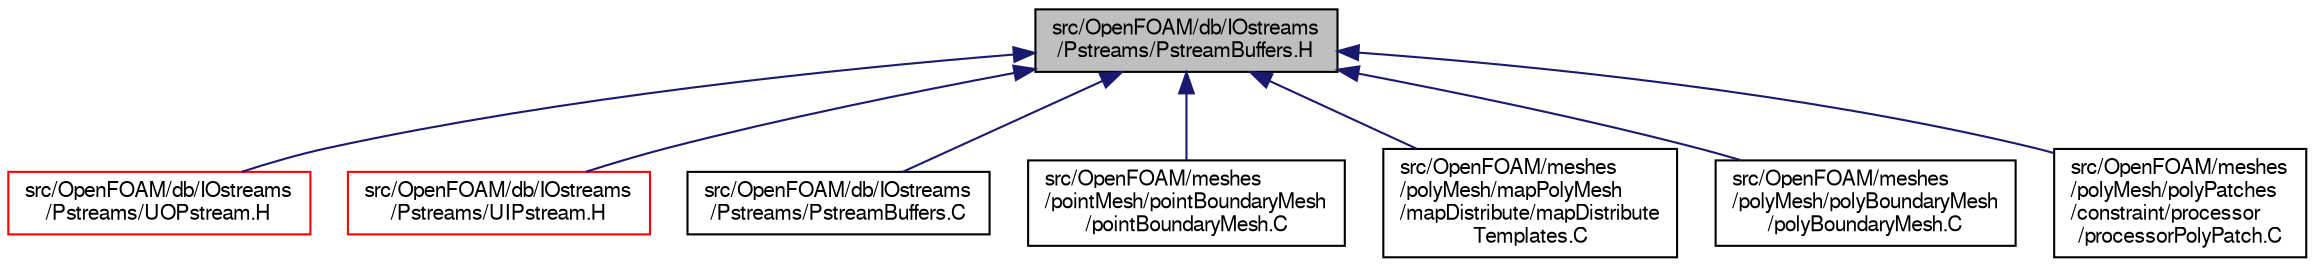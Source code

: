 digraph "src/OpenFOAM/db/IOstreams/Pstreams/PstreamBuffers.H"
{
  bgcolor="transparent";
  edge [fontname="FreeSans",fontsize="10",labelfontname="FreeSans",labelfontsize="10"];
  node [fontname="FreeSans",fontsize="10",shape=record];
  Node70 [label="src/OpenFOAM/db/IOstreams\l/Pstreams/PstreamBuffers.H",height=0.2,width=0.4,color="black", fillcolor="grey75", style="filled", fontcolor="black"];
  Node70 -> Node71 [dir="back",color="midnightblue",fontsize="10",style="solid",fontname="FreeSans"];
  Node71 [label="src/OpenFOAM/db/IOstreams\l/Pstreams/UOPstream.H",height=0.2,width=0.4,color="red",URL="$a09158.html"];
  Node70 -> Node83 [dir="back",color="midnightblue",fontsize="10",style="solid",fontname="FreeSans"];
  Node83 [label="src/OpenFOAM/db/IOstreams\l/Pstreams/UIPstream.H",height=0.2,width=0.4,color="red",URL="$a09152.html"];
  Node70 -> Node89 [dir="back",color="midnightblue",fontsize="10",style="solid",fontname="FreeSans"];
  Node89 [label="src/OpenFOAM/db/IOstreams\l/Pstreams/PstreamBuffers.C",height=0.2,width=0.4,color="black",URL="$a09137.html"];
  Node70 -> Node90 [dir="back",color="midnightblue",fontsize="10",style="solid",fontname="FreeSans"];
  Node90 [label="src/OpenFOAM/meshes\l/pointMesh/pointBoundaryMesh\l/pointBoundaryMesh.C",height=0.2,width=0.4,color="black",URL="$a11390.html"];
  Node70 -> Node91 [dir="back",color="midnightblue",fontsize="10",style="solid",fontname="FreeSans"];
  Node91 [label="src/OpenFOAM/meshes\l/polyMesh/mapPolyMesh\l/mapDistribute/mapDistribute\lTemplates.C",height=0.2,width=0.4,color="black",URL="$a11588.html"];
  Node70 -> Node92 [dir="back",color="midnightblue",fontsize="10",style="solid",fontname="FreeSans"];
  Node92 [label="src/OpenFOAM/meshes\l/polyMesh/polyBoundaryMesh\l/polyBoundaryMesh.C",height=0.2,width=0.4,color="black",URL="$a11612.html"];
  Node70 -> Node93 [dir="back",color="midnightblue",fontsize="10",style="solid",fontname="FreeSans"];
  Node93 [label="src/OpenFOAM/meshes\l/polyMesh/polyPatches\l/constraint/processor\l/processorPolyPatch.C",height=0.2,width=0.4,color="black",URL="$a11714.html"];
}
